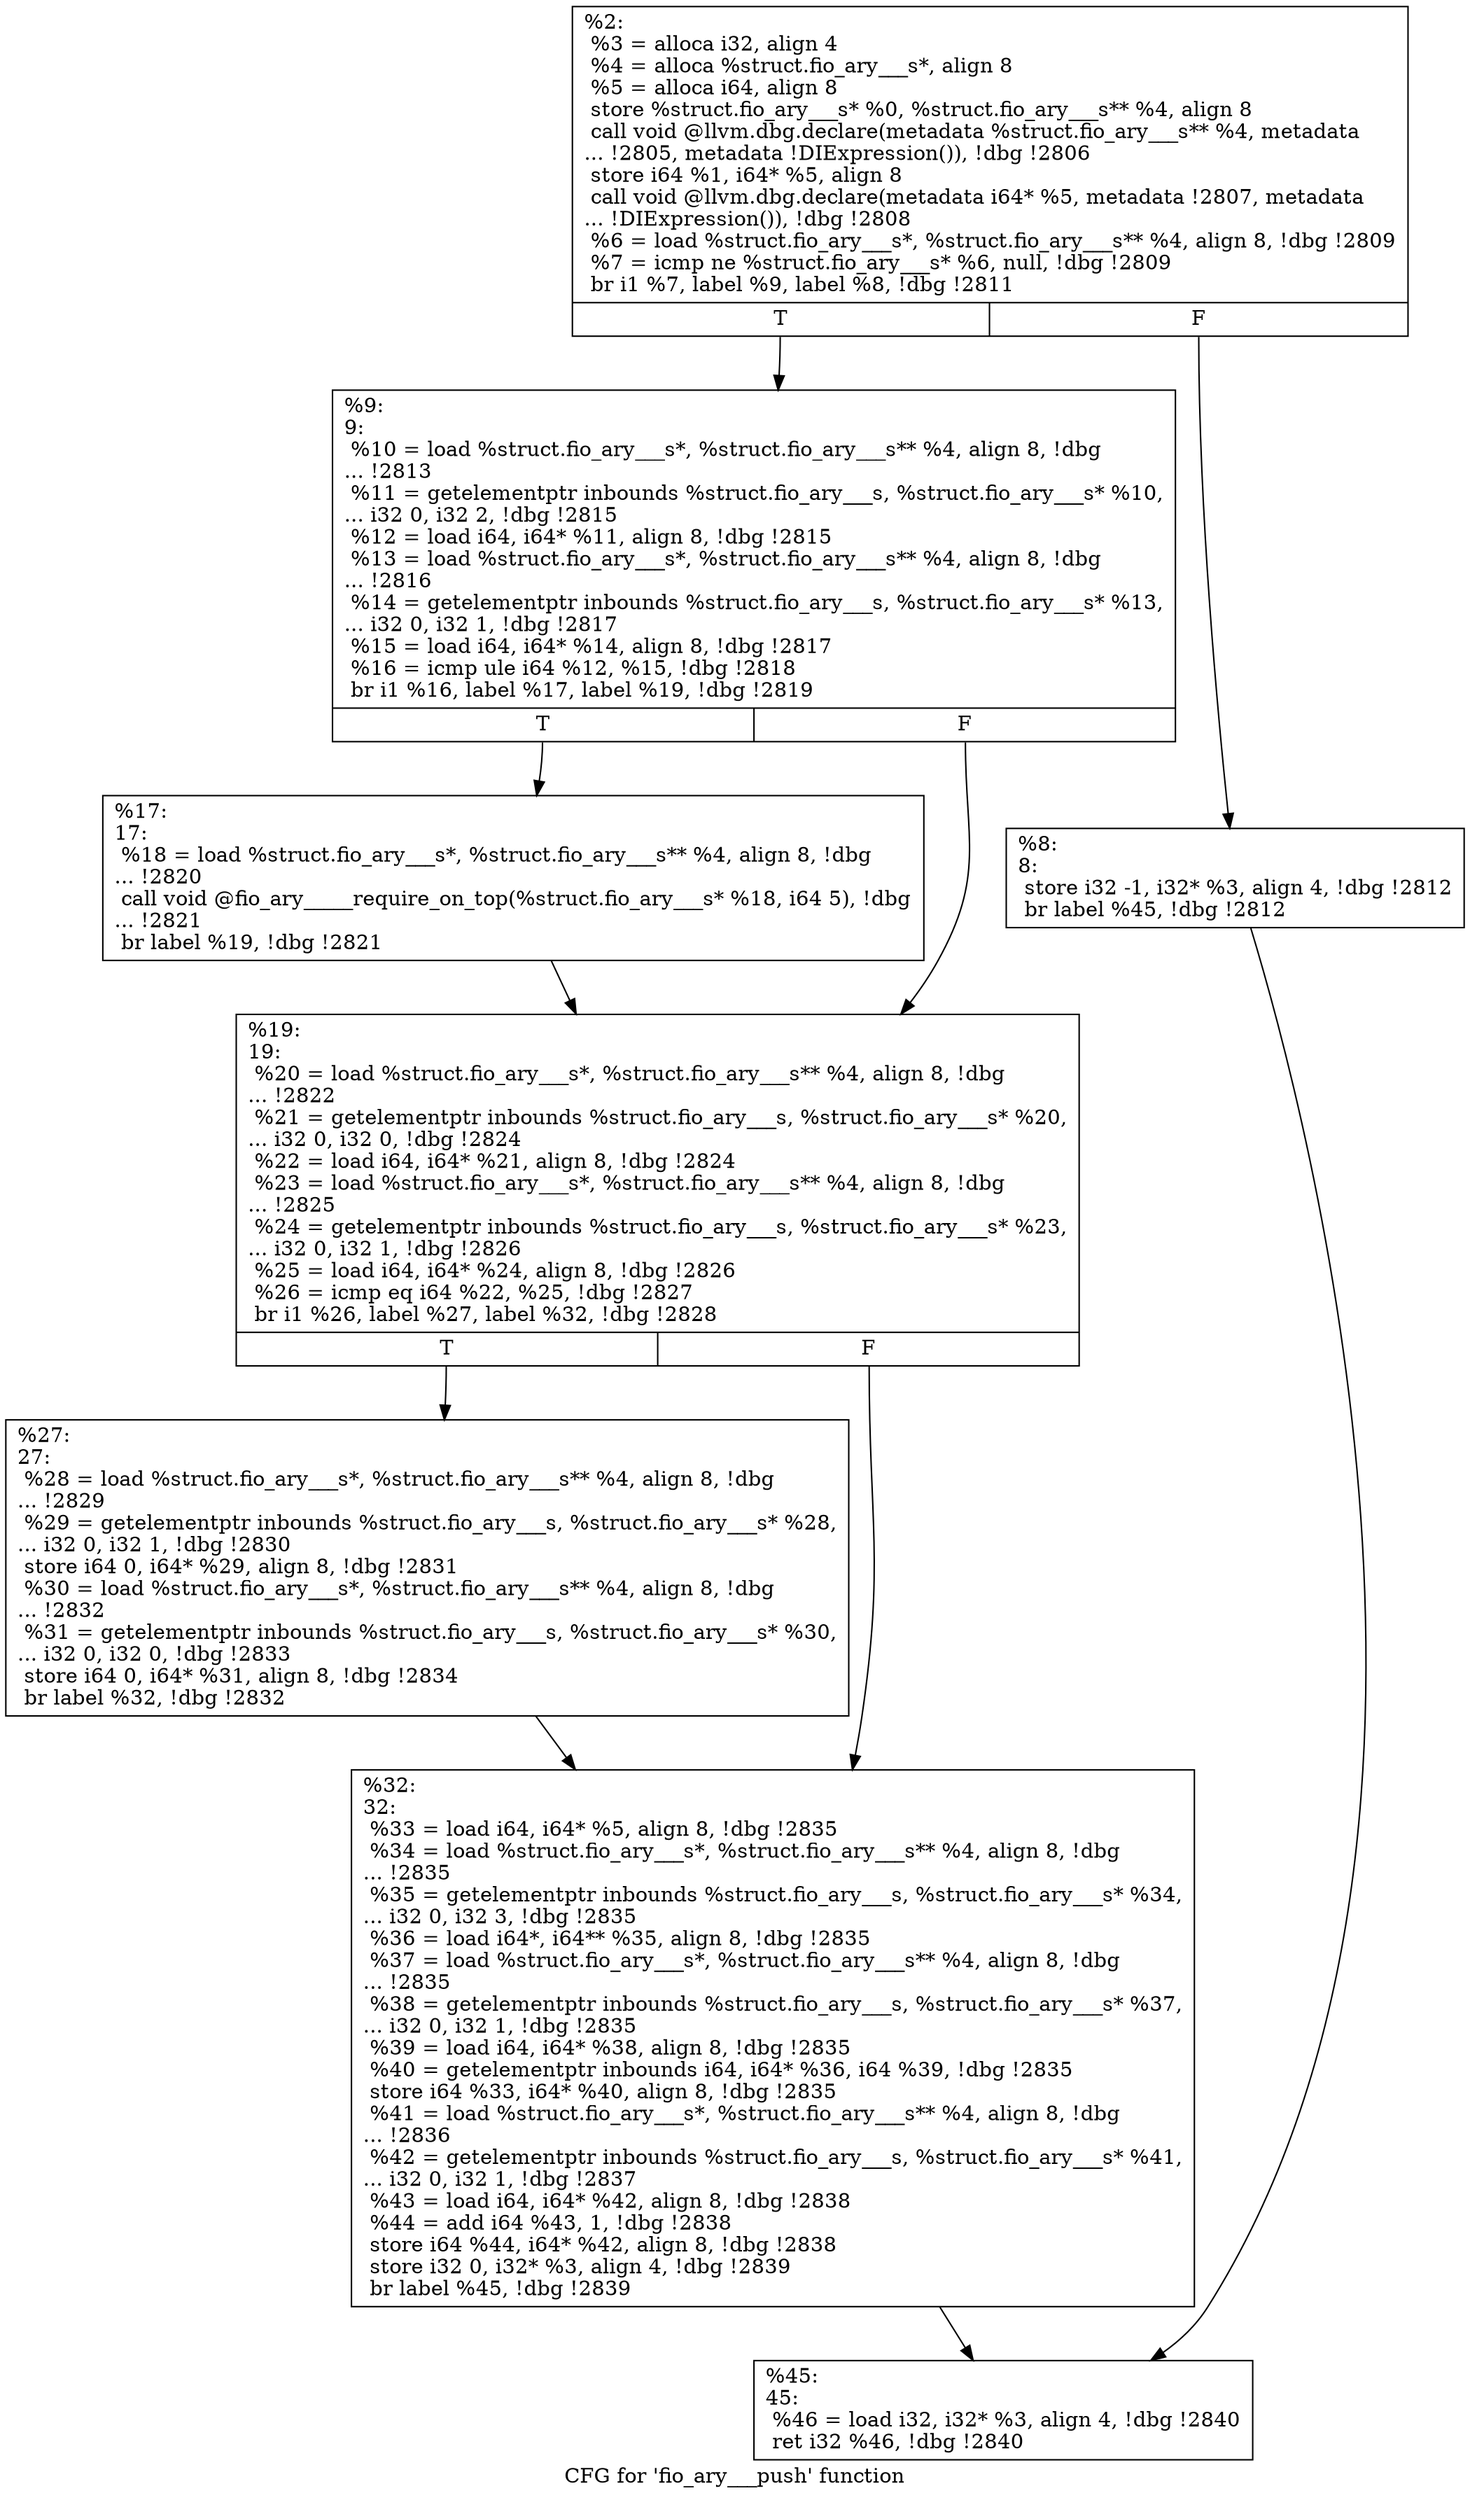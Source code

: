 digraph "CFG for 'fio_ary___push' function" {
	label="CFG for 'fio_ary___push' function";

	Node0x556851a6d1b0 [shape=record,label="{%2:\l  %3 = alloca i32, align 4\l  %4 = alloca %struct.fio_ary___s*, align 8\l  %5 = alloca i64, align 8\l  store %struct.fio_ary___s* %0, %struct.fio_ary___s** %4, align 8\l  call void @llvm.dbg.declare(metadata %struct.fio_ary___s** %4, metadata\l... !2805, metadata !DIExpression()), !dbg !2806\l  store i64 %1, i64* %5, align 8\l  call void @llvm.dbg.declare(metadata i64* %5, metadata !2807, metadata\l... !DIExpression()), !dbg !2808\l  %6 = load %struct.fio_ary___s*, %struct.fio_ary___s** %4, align 8, !dbg !2809\l  %7 = icmp ne %struct.fio_ary___s* %6, null, !dbg !2809\l  br i1 %7, label %9, label %8, !dbg !2811\l|{<s0>T|<s1>F}}"];
	Node0x556851a6d1b0:s0 -> Node0x556851a6d250;
	Node0x556851a6d1b0:s1 -> Node0x556851a6d200;
	Node0x556851a6d200 [shape=record,label="{%8:\l8:                                                \l  store i32 -1, i32* %3, align 4, !dbg !2812\l  br label %45, !dbg !2812\l}"];
	Node0x556851a6d200 -> Node0x556851a6d3e0;
	Node0x556851a6d250 [shape=record,label="{%9:\l9:                                                \l  %10 = load %struct.fio_ary___s*, %struct.fio_ary___s** %4, align 8, !dbg\l... !2813\l  %11 = getelementptr inbounds %struct.fio_ary___s, %struct.fio_ary___s* %10,\l... i32 0, i32 2, !dbg !2815\l  %12 = load i64, i64* %11, align 8, !dbg !2815\l  %13 = load %struct.fio_ary___s*, %struct.fio_ary___s** %4, align 8, !dbg\l... !2816\l  %14 = getelementptr inbounds %struct.fio_ary___s, %struct.fio_ary___s* %13,\l... i32 0, i32 1, !dbg !2817\l  %15 = load i64, i64* %14, align 8, !dbg !2817\l  %16 = icmp ule i64 %12, %15, !dbg !2818\l  br i1 %16, label %17, label %19, !dbg !2819\l|{<s0>T|<s1>F}}"];
	Node0x556851a6d250:s0 -> Node0x556851a6d2a0;
	Node0x556851a6d250:s1 -> Node0x556851a6d2f0;
	Node0x556851a6d2a0 [shape=record,label="{%17:\l17:                                               \l  %18 = load %struct.fio_ary___s*, %struct.fio_ary___s** %4, align 8, !dbg\l... !2820\l  call void @fio_ary_____require_on_top(%struct.fio_ary___s* %18, i64 5), !dbg\l... !2821\l  br label %19, !dbg !2821\l}"];
	Node0x556851a6d2a0 -> Node0x556851a6d2f0;
	Node0x556851a6d2f0 [shape=record,label="{%19:\l19:                                               \l  %20 = load %struct.fio_ary___s*, %struct.fio_ary___s** %4, align 8, !dbg\l... !2822\l  %21 = getelementptr inbounds %struct.fio_ary___s, %struct.fio_ary___s* %20,\l... i32 0, i32 0, !dbg !2824\l  %22 = load i64, i64* %21, align 8, !dbg !2824\l  %23 = load %struct.fio_ary___s*, %struct.fio_ary___s** %4, align 8, !dbg\l... !2825\l  %24 = getelementptr inbounds %struct.fio_ary___s, %struct.fio_ary___s* %23,\l... i32 0, i32 1, !dbg !2826\l  %25 = load i64, i64* %24, align 8, !dbg !2826\l  %26 = icmp eq i64 %22, %25, !dbg !2827\l  br i1 %26, label %27, label %32, !dbg !2828\l|{<s0>T|<s1>F}}"];
	Node0x556851a6d2f0:s0 -> Node0x556851a6d340;
	Node0x556851a6d2f0:s1 -> Node0x556851a6d390;
	Node0x556851a6d340 [shape=record,label="{%27:\l27:                                               \l  %28 = load %struct.fio_ary___s*, %struct.fio_ary___s** %4, align 8, !dbg\l... !2829\l  %29 = getelementptr inbounds %struct.fio_ary___s, %struct.fio_ary___s* %28,\l... i32 0, i32 1, !dbg !2830\l  store i64 0, i64* %29, align 8, !dbg !2831\l  %30 = load %struct.fio_ary___s*, %struct.fio_ary___s** %4, align 8, !dbg\l... !2832\l  %31 = getelementptr inbounds %struct.fio_ary___s, %struct.fio_ary___s* %30,\l... i32 0, i32 0, !dbg !2833\l  store i64 0, i64* %31, align 8, !dbg !2834\l  br label %32, !dbg !2832\l}"];
	Node0x556851a6d340 -> Node0x556851a6d390;
	Node0x556851a6d390 [shape=record,label="{%32:\l32:                                               \l  %33 = load i64, i64* %5, align 8, !dbg !2835\l  %34 = load %struct.fio_ary___s*, %struct.fio_ary___s** %4, align 8, !dbg\l... !2835\l  %35 = getelementptr inbounds %struct.fio_ary___s, %struct.fio_ary___s* %34,\l... i32 0, i32 3, !dbg !2835\l  %36 = load i64*, i64** %35, align 8, !dbg !2835\l  %37 = load %struct.fio_ary___s*, %struct.fio_ary___s** %4, align 8, !dbg\l... !2835\l  %38 = getelementptr inbounds %struct.fio_ary___s, %struct.fio_ary___s* %37,\l... i32 0, i32 1, !dbg !2835\l  %39 = load i64, i64* %38, align 8, !dbg !2835\l  %40 = getelementptr inbounds i64, i64* %36, i64 %39, !dbg !2835\l  store i64 %33, i64* %40, align 8, !dbg !2835\l  %41 = load %struct.fio_ary___s*, %struct.fio_ary___s** %4, align 8, !dbg\l... !2836\l  %42 = getelementptr inbounds %struct.fio_ary___s, %struct.fio_ary___s* %41,\l... i32 0, i32 1, !dbg !2837\l  %43 = load i64, i64* %42, align 8, !dbg !2838\l  %44 = add i64 %43, 1, !dbg !2838\l  store i64 %44, i64* %42, align 8, !dbg !2838\l  store i32 0, i32* %3, align 4, !dbg !2839\l  br label %45, !dbg !2839\l}"];
	Node0x556851a6d390 -> Node0x556851a6d3e0;
	Node0x556851a6d3e0 [shape=record,label="{%45:\l45:                                               \l  %46 = load i32, i32* %3, align 4, !dbg !2840\l  ret i32 %46, !dbg !2840\l}"];
}
